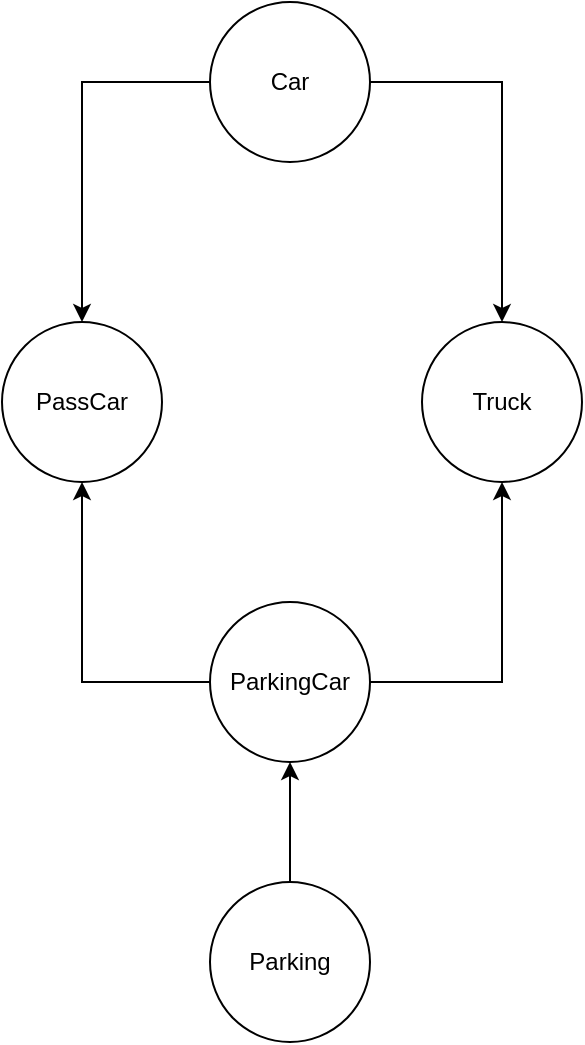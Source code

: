 <mxfile version="16.2.6" type="github">
  <diagram id="jrPcbg8hFc7nIl4I6L0-" name="Page-1">
    <mxGraphModel dx="1054" dy="585" grid="1" gridSize="10" guides="1" tooltips="1" connect="1" arrows="1" fold="1" page="1" pageScale="1" pageWidth="827" pageHeight="1169" math="0" shadow="0">
      <root>
        <mxCell id="0" />
        <mxCell id="1" parent="0" />
        <mxCell id="ufnwn9ucAvV_Nwy0yL6J-1" value="PassCar" style="ellipse;whiteSpace=wrap;html=1;aspect=fixed;" parent="1" vertex="1">
          <mxGeometry x="270" y="180" width="80" height="80" as="geometry" />
        </mxCell>
        <mxCell id="ufnwn9ucAvV_Nwy0yL6J-2" value="ParkingCar" style="ellipse;whiteSpace=wrap;html=1;aspect=fixed;" parent="1" vertex="1">
          <mxGeometry x="374" y="320" width="80" height="80" as="geometry" />
        </mxCell>
        <mxCell id="ufnwn9ucAvV_Nwy0yL6J-6" value="" style="edgeStyle=segmentEdgeStyle;endArrow=classic;html=1;rounded=0;exitX=0;exitY=0.5;exitDx=0;exitDy=0;entryX=0.5;entryY=1;entryDx=0;entryDy=0;" parent="1" source="ufnwn9ucAvV_Nwy0yL6J-2" target="ufnwn9ucAvV_Nwy0yL6J-1" edge="1">
          <mxGeometry width="50" height="50" relative="1" as="geometry">
            <mxPoint x="390" y="330" as="sourcePoint" />
            <mxPoint x="440" y="280" as="targetPoint" />
          </mxGeometry>
        </mxCell>
        <mxCell id="iEnv85JCjOWITjnRo0Ds-2" value="Parking" style="ellipse;whiteSpace=wrap;html=1;aspect=fixed;" vertex="1" parent="1">
          <mxGeometry x="374" y="460" width="80" height="80" as="geometry" />
        </mxCell>
        <mxCell id="iEnv85JCjOWITjnRo0Ds-3" value="" style="endArrow=classic;html=1;rounded=0;exitX=0.5;exitY=0;exitDx=0;exitDy=0;entryX=0.5;entryY=1;entryDx=0;entryDy=0;" edge="1" parent="1" source="iEnv85JCjOWITjnRo0Ds-2" target="ufnwn9ucAvV_Nwy0yL6J-2">
          <mxGeometry width="50" height="50" relative="1" as="geometry">
            <mxPoint x="390" y="330" as="sourcePoint" />
            <mxPoint x="240" y="460" as="targetPoint" />
            <Array as="points">
              <mxPoint x="414" y="430" />
            </Array>
          </mxGeometry>
        </mxCell>
        <mxCell id="iEnv85JCjOWITjnRo0Ds-4" value="Truck" style="ellipse;whiteSpace=wrap;html=1;aspect=fixed;" vertex="1" parent="1">
          <mxGeometry x="480" y="180" width="80" height="80" as="geometry" />
        </mxCell>
        <mxCell id="iEnv85JCjOWITjnRo0Ds-5" value="" style="endArrow=classic;html=1;rounded=0;entryX=0.5;entryY=1;entryDx=0;entryDy=0;exitX=1;exitY=0.5;exitDx=0;exitDy=0;" edge="1" parent="1" source="ufnwn9ucAvV_Nwy0yL6J-2" target="iEnv85JCjOWITjnRo0Ds-4">
          <mxGeometry width="50" height="50" relative="1" as="geometry">
            <mxPoint x="390" y="330" as="sourcePoint" />
            <mxPoint x="440" y="280" as="targetPoint" />
            <Array as="points">
              <mxPoint x="520" y="360" />
            </Array>
          </mxGeometry>
        </mxCell>
        <mxCell id="iEnv85JCjOWITjnRo0Ds-6" value="Car" style="ellipse;whiteSpace=wrap;html=1;aspect=fixed;" vertex="1" parent="1">
          <mxGeometry x="374" y="20" width="80" height="80" as="geometry" />
        </mxCell>
        <mxCell id="iEnv85JCjOWITjnRo0Ds-7" value="" style="endArrow=classic;html=1;rounded=0;entryX=0.5;entryY=0;entryDx=0;entryDy=0;exitX=0;exitY=0.5;exitDx=0;exitDy=0;" edge="1" parent="1" source="iEnv85JCjOWITjnRo0Ds-6" target="ufnwn9ucAvV_Nwy0yL6J-1">
          <mxGeometry width="50" height="50" relative="1" as="geometry">
            <mxPoint x="230" y="90" as="sourcePoint" />
            <mxPoint x="350" y="80" as="targetPoint" />
            <Array as="points">
              <mxPoint x="310" y="60" />
            </Array>
          </mxGeometry>
        </mxCell>
        <mxCell id="iEnv85JCjOWITjnRo0Ds-8" value="" style="endArrow=classic;html=1;rounded=0;entryX=0.5;entryY=0;entryDx=0;entryDy=0;" edge="1" parent="1" source="iEnv85JCjOWITjnRo0Ds-6" target="iEnv85JCjOWITjnRo0Ds-4">
          <mxGeometry width="50" height="50" relative="1" as="geometry">
            <mxPoint x="510" y="130" as="sourcePoint" />
            <mxPoint x="450" y="190" as="targetPoint" />
            <Array as="points">
              <mxPoint x="520" y="60" />
            </Array>
          </mxGeometry>
        </mxCell>
      </root>
    </mxGraphModel>
  </diagram>
</mxfile>
